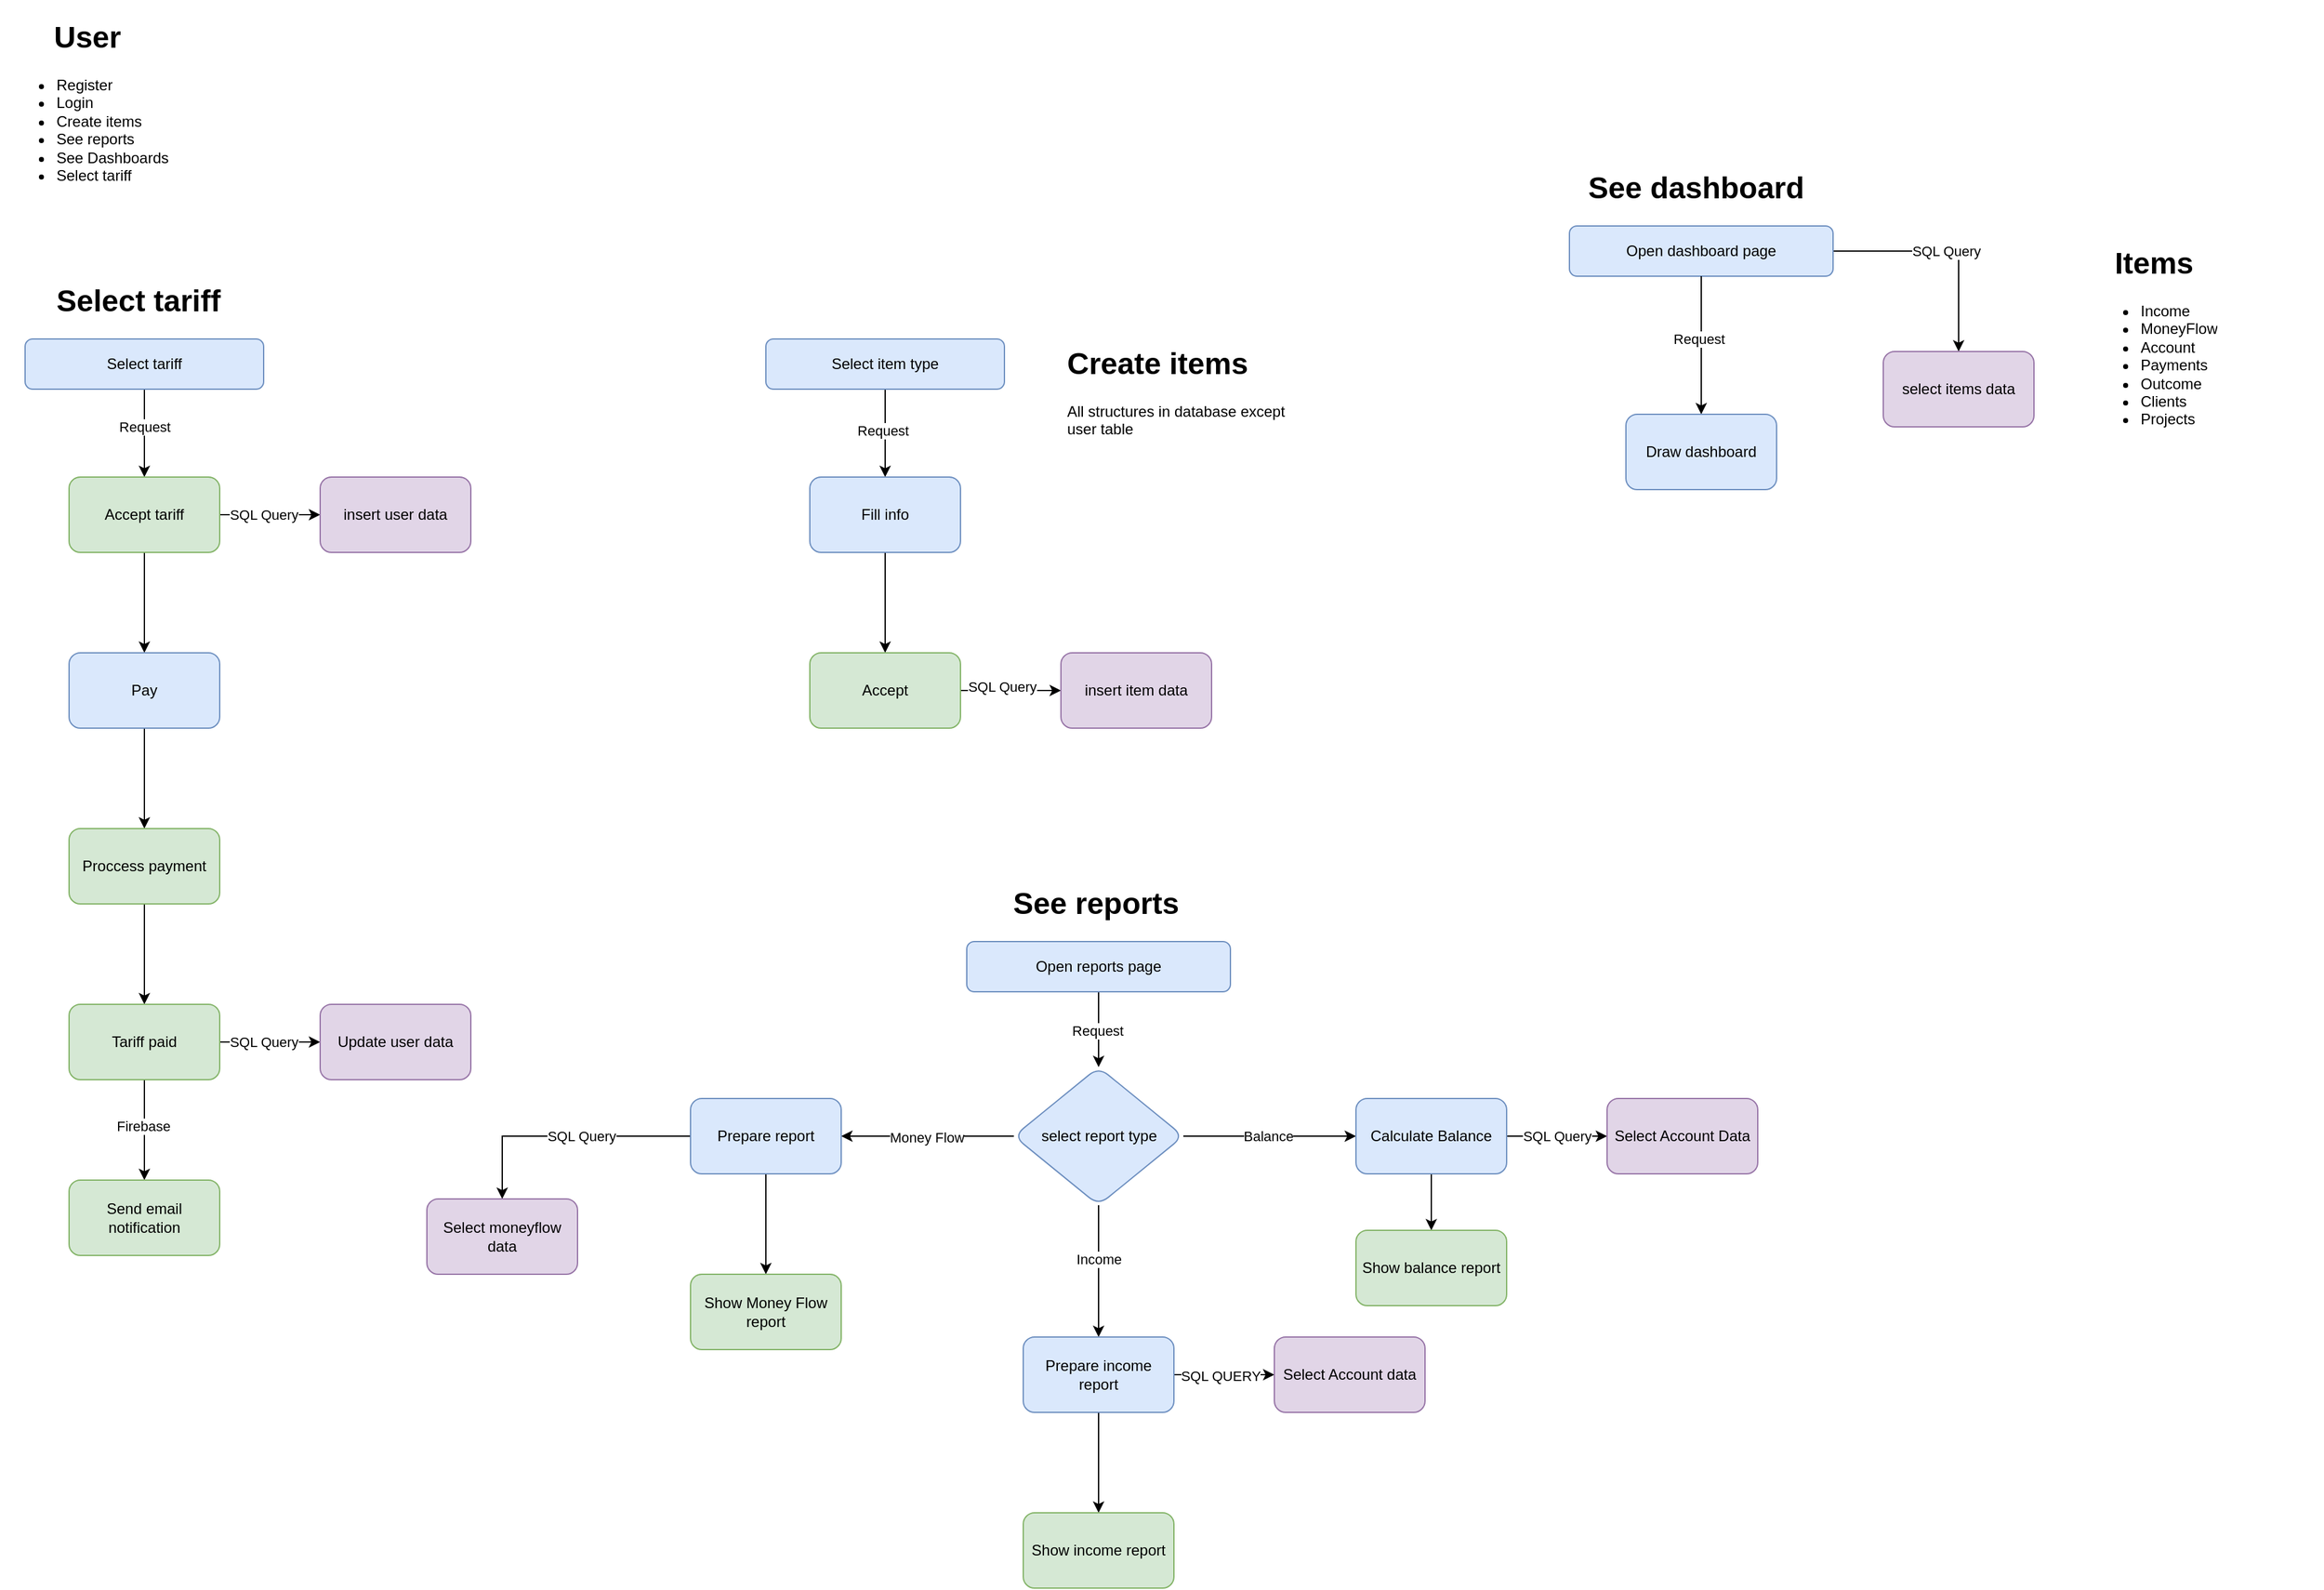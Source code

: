 <mxfile version="21.6.8" type="github">
  <diagram name="Страница — 1" id="uMBP3uglS6KfB2vWSXE3">
    <mxGraphModel dx="360" dy="233" grid="1" gridSize="10" guides="1" tooltips="1" connect="1" arrows="1" fold="1" page="1" pageScale="1" pageWidth="827" pageHeight="1169" math="0" shadow="0">
      <root>
        <mxCell id="0" />
        <mxCell id="1" parent="0" />
        <mxCell id="aBMBQ2h6nMREYINtzS8h-1" value="&lt;h1 style=&quot;text-align: center;&quot;&gt;User&lt;/h1&gt;&lt;div&gt;&lt;ul&gt;&lt;li style=&quot;&quot;&gt;Register&lt;/li&gt;&lt;li style=&quot;&quot;&gt;Login&lt;/li&gt;&lt;li style=&quot;&quot;&gt;Create items&lt;/li&gt;&lt;li style=&quot;&quot;&gt;See reports&lt;/li&gt;&lt;li style=&quot;&quot;&gt;See Dashboards&lt;/li&gt;&lt;li style=&quot;&quot;&gt;Select tariff&lt;/li&gt;&lt;/ul&gt;&lt;/div&gt;" style="text;html=1;strokeColor=none;fillColor=none;spacing=5;spacingTop=-20;whiteSpace=wrap;overflow=hidden;rounded=0;" vertex="1" parent="1">
          <mxGeometry x="30" y="40" width="190" height="140" as="geometry" />
        </mxCell>
        <mxCell id="aBMBQ2h6nMREYINtzS8h-4" value="" style="edgeStyle=orthogonalEdgeStyle;rounded=0;orthogonalLoop=1;jettySize=auto;html=1;" edge="1" parent="1" source="aBMBQ2h6nMREYINtzS8h-2" target="aBMBQ2h6nMREYINtzS8h-3">
          <mxGeometry relative="1" as="geometry" />
        </mxCell>
        <mxCell id="aBMBQ2h6nMREYINtzS8h-12" value="Request" style="edgeLabel;html=1;align=center;verticalAlign=middle;resizable=0;points=[];" vertex="1" connectable="0" parent="aBMBQ2h6nMREYINtzS8h-4">
          <mxGeometry x="-0.6" y="-3" relative="1" as="geometry">
            <mxPoint x="3" y="16" as="offset" />
          </mxGeometry>
        </mxCell>
        <mxCell id="aBMBQ2h6nMREYINtzS8h-2" value="Select tariff" style="rounded=1;whiteSpace=wrap;html=1;fillColor=#dae8fc;strokeColor=#6c8ebf;" vertex="1" parent="1">
          <mxGeometry x="50" y="300" width="190" height="40" as="geometry" />
        </mxCell>
        <mxCell id="aBMBQ2h6nMREYINtzS8h-6" value="" style="edgeStyle=orthogonalEdgeStyle;rounded=0;orthogonalLoop=1;jettySize=auto;html=1;" edge="1" parent="1" source="aBMBQ2h6nMREYINtzS8h-3" target="aBMBQ2h6nMREYINtzS8h-5">
          <mxGeometry relative="1" as="geometry" />
        </mxCell>
        <mxCell id="aBMBQ2h6nMREYINtzS8h-10" value="" style="edgeStyle=orthogonalEdgeStyle;rounded=0;orthogonalLoop=1;jettySize=auto;html=1;" edge="1" parent="1" source="aBMBQ2h6nMREYINtzS8h-3" target="aBMBQ2h6nMREYINtzS8h-9">
          <mxGeometry relative="1" as="geometry" />
        </mxCell>
        <mxCell id="aBMBQ2h6nMREYINtzS8h-11" value="SQL Query" style="edgeLabel;html=1;align=center;verticalAlign=middle;resizable=0;points=[];" vertex="1" connectable="0" parent="aBMBQ2h6nMREYINtzS8h-10">
          <mxGeometry x="-0.275" y="-1" relative="1" as="geometry">
            <mxPoint x="6" y="-1" as="offset" />
          </mxGeometry>
        </mxCell>
        <mxCell id="aBMBQ2h6nMREYINtzS8h-3" value="Accept tariff" style="whiteSpace=wrap;html=1;rounded=1;fillColor=#d5e8d4;strokeColor=#82b366;" vertex="1" parent="1">
          <mxGeometry x="85" y="410" width="120" height="60" as="geometry" />
        </mxCell>
        <mxCell id="aBMBQ2h6nMREYINtzS8h-14" value="" style="edgeStyle=orthogonalEdgeStyle;rounded=0;orthogonalLoop=1;jettySize=auto;html=1;" edge="1" parent="1" source="aBMBQ2h6nMREYINtzS8h-5" target="aBMBQ2h6nMREYINtzS8h-13">
          <mxGeometry relative="1" as="geometry" />
        </mxCell>
        <mxCell id="aBMBQ2h6nMREYINtzS8h-5" value="Pay" style="whiteSpace=wrap;html=1;rounded=1;fillColor=#dae8fc;strokeColor=#6c8ebf;" vertex="1" parent="1">
          <mxGeometry x="85" y="550" width="120" height="60" as="geometry" />
        </mxCell>
        <mxCell id="aBMBQ2h6nMREYINtzS8h-9" value="insert user data" style="rounded=1;whiteSpace=wrap;html=1;fillColor=#e1d5e7;strokeColor=#9673a6;" vertex="1" parent="1">
          <mxGeometry x="285" y="410" width="120" height="60" as="geometry" />
        </mxCell>
        <mxCell id="aBMBQ2h6nMREYINtzS8h-16" value="" style="edgeStyle=orthogonalEdgeStyle;rounded=0;orthogonalLoop=1;jettySize=auto;html=1;" edge="1" parent="1" source="aBMBQ2h6nMREYINtzS8h-13" target="aBMBQ2h6nMREYINtzS8h-15">
          <mxGeometry relative="1" as="geometry" />
        </mxCell>
        <mxCell id="aBMBQ2h6nMREYINtzS8h-13" value="Proccess payment" style="whiteSpace=wrap;html=1;rounded=1;fillColor=#d5e8d4;strokeColor=#82b366;" vertex="1" parent="1">
          <mxGeometry x="85" y="690" width="120" height="60" as="geometry" />
        </mxCell>
        <mxCell id="aBMBQ2h6nMREYINtzS8h-20" value="" style="edgeStyle=orthogonalEdgeStyle;rounded=0;orthogonalLoop=1;jettySize=auto;html=1;" edge="1" parent="1" source="aBMBQ2h6nMREYINtzS8h-15" target="aBMBQ2h6nMREYINtzS8h-19">
          <mxGeometry relative="1" as="geometry" />
        </mxCell>
        <mxCell id="aBMBQ2h6nMREYINtzS8h-21" value="SQL Query" style="edgeLabel;html=1;align=center;verticalAlign=middle;resizable=0;points=[];" vertex="1" connectable="0" parent="aBMBQ2h6nMREYINtzS8h-20">
          <mxGeometry x="0.025" y="-2" relative="1" as="geometry">
            <mxPoint x="-6" y="-2" as="offset" />
          </mxGeometry>
        </mxCell>
        <mxCell id="aBMBQ2h6nMREYINtzS8h-23" value="" style="edgeStyle=orthogonalEdgeStyle;rounded=0;orthogonalLoop=1;jettySize=auto;html=1;" edge="1" parent="1" source="aBMBQ2h6nMREYINtzS8h-15" target="aBMBQ2h6nMREYINtzS8h-22">
          <mxGeometry relative="1" as="geometry" />
        </mxCell>
        <mxCell id="aBMBQ2h6nMREYINtzS8h-24" value="Firebase" style="edgeLabel;html=1;align=center;verticalAlign=middle;resizable=0;points=[];" vertex="1" connectable="0" parent="aBMBQ2h6nMREYINtzS8h-23">
          <mxGeometry x="-0.075" y="-1" relative="1" as="geometry">
            <mxPoint as="offset" />
          </mxGeometry>
        </mxCell>
        <mxCell id="aBMBQ2h6nMREYINtzS8h-15" value="Tariff paid" style="whiteSpace=wrap;html=1;rounded=1;fillColor=#d5e8d4;strokeColor=#82b366;" vertex="1" parent="1">
          <mxGeometry x="85" y="830" width="120" height="60" as="geometry" />
        </mxCell>
        <mxCell id="aBMBQ2h6nMREYINtzS8h-19" value="Update user data" style="rounded=1;whiteSpace=wrap;html=1;fillColor=#e1d5e7;strokeColor=#9673a6;" vertex="1" parent="1">
          <mxGeometry x="285" y="830" width="120" height="60" as="geometry" />
        </mxCell>
        <mxCell id="aBMBQ2h6nMREYINtzS8h-22" value="Send email notification" style="whiteSpace=wrap;html=1;fillColor=#d5e8d4;strokeColor=#82b366;rounded=1;" vertex="1" parent="1">
          <mxGeometry x="85" y="970" width="120" height="60" as="geometry" />
        </mxCell>
        <mxCell id="aBMBQ2h6nMREYINtzS8h-25" value="&lt;h1&gt;Select tariff&lt;/h1&gt;" style="text;html=1;strokeColor=none;fillColor=none;spacing=5;spacingTop=-20;whiteSpace=wrap;overflow=hidden;rounded=0;" vertex="1" parent="1">
          <mxGeometry x="70" y="250" width="190" height="120" as="geometry" />
        </mxCell>
        <mxCell id="aBMBQ2h6nMREYINtzS8h-26" value="&lt;h1&gt;Create items&amp;nbsp;&lt;/h1&gt;&lt;div&gt;All structures in database except user table&lt;/div&gt;" style="text;html=1;strokeColor=none;fillColor=none;spacing=5;spacingTop=-20;whiteSpace=wrap;overflow=hidden;rounded=0;" vertex="1" parent="1">
          <mxGeometry x="875" y="300" width="190" height="120" as="geometry" />
        </mxCell>
        <mxCell id="aBMBQ2h6nMREYINtzS8h-31" value="" style="edgeStyle=orthogonalEdgeStyle;rounded=0;orthogonalLoop=1;jettySize=auto;html=1;" edge="1" parent="1" source="aBMBQ2h6nMREYINtzS8h-27" target="aBMBQ2h6nMREYINtzS8h-30">
          <mxGeometry relative="1" as="geometry" />
        </mxCell>
        <mxCell id="aBMBQ2h6nMREYINtzS8h-70" value="Request" style="edgeLabel;html=1;align=center;verticalAlign=middle;resizable=0;points=[];" vertex="1" connectable="0" parent="aBMBQ2h6nMREYINtzS8h-31">
          <mxGeometry x="-0.076" y="-2" relative="1" as="geometry">
            <mxPoint as="offset" />
          </mxGeometry>
        </mxCell>
        <mxCell id="aBMBQ2h6nMREYINtzS8h-27" value="Select item type" style="rounded=1;whiteSpace=wrap;html=1;fillColor=#dae8fc;strokeColor=#6c8ebf;" vertex="1" parent="1">
          <mxGeometry x="640" y="300" width="190" height="40" as="geometry" />
        </mxCell>
        <mxCell id="aBMBQ2h6nMREYINtzS8h-33" value="" style="edgeStyle=orthogonalEdgeStyle;rounded=0;orthogonalLoop=1;jettySize=auto;html=1;" edge="1" parent="1" source="aBMBQ2h6nMREYINtzS8h-30" target="aBMBQ2h6nMREYINtzS8h-32">
          <mxGeometry relative="1" as="geometry" />
        </mxCell>
        <mxCell id="aBMBQ2h6nMREYINtzS8h-30" value="Fill info" style="whiteSpace=wrap;html=1;fillColor=#dae8fc;strokeColor=#6c8ebf;rounded=1;" vertex="1" parent="1">
          <mxGeometry x="675" y="410" width="120" height="60" as="geometry" />
        </mxCell>
        <mxCell id="aBMBQ2h6nMREYINtzS8h-35" value="" style="edgeStyle=orthogonalEdgeStyle;rounded=0;orthogonalLoop=1;jettySize=auto;html=1;" edge="1" parent="1" source="aBMBQ2h6nMREYINtzS8h-32" target="aBMBQ2h6nMREYINtzS8h-34">
          <mxGeometry relative="1" as="geometry" />
        </mxCell>
        <mxCell id="aBMBQ2h6nMREYINtzS8h-36" value="SQL Query" style="edgeLabel;html=1;align=center;verticalAlign=middle;resizable=0;points=[];" vertex="1" connectable="0" parent="aBMBQ2h6nMREYINtzS8h-35">
          <mxGeometry x="-0.175" y="3" relative="1" as="geometry">
            <mxPoint as="offset" />
          </mxGeometry>
        </mxCell>
        <mxCell id="aBMBQ2h6nMREYINtzS8h-32" value="Accept" style="whiteSpace=wrap;html=1;fillColor=#d5e8d4;strokeColor=#82b366;rounded=1;" vertex="1" parent="1">
          <mxGeometry x="675" y="550" width="120" height="60" as="geometry" />
        </mxCell>
        <mxCell id="aBMBQ2h6nMREYINtzS8h-34" value="insert item data" style="rounded=1;whiteSpace=wrap;html=1;fillColor=#e1d5e7;strokeColor=#9673a6;" vertex="1" parent="1">
          <mxGeometry x="875" y="550" width="120" height="60" as="geometry" />
        </mxCell>
        <mxCell id="aBMBQ2h6nMREYINtzS8h-37" value="&lt;h1&gt;See dashboard&lt;/h1&gt;" style="text;html=1;strokeColor=none;fillColor=none;spacing=5;spacingTop=-20;whiteSpace=wrap;overflow=hidden;rounded=0;" vertex="1" parent="1">
          <mxGeometry x="1290" y="160" width="190" height="120" as="geometry" />
        </mxCell>
        <mxCell id="aBMBQ2h6nMREYINtzS8h-40" value="SQL Query" style="edgeStyle=orthogonalEdgeStyle;rounded=0;orthogonalLoop=1;jettySize=auto;html=1;" edge="1" parent="1" source="aBMBQ2h6nMREYINtzS8h-38" target="aBMBQ2h6nMREYINtzS8h-39">
          <mxGeometry relative="1" as="geometry" />
        </mxCell>
        <mxCell id="aBMBQ2h6nMREYINtzS8h-38" value="Open dashboard page" style="rounded=1;whiteSpace=wrap;html=1;fillColor=#dae8fc;strokeColor=#6c8ebf;" vertex="1" parent="1">
          <mxGeometry x="1280" y="210" width="210" height="40" as="geometry" />
        </mxCell>
        <mxCell id="aBMBQ2h6nMREYINtzS8h-42" value="" style="edgeStyle=orthogonalEdgeStyle;rounded=0;orthogonalLoop=1;jettySize=auto;html=1;exitX=0.5;exitY=1;exitDx=0;exitDy=0;" edge="1" parent="1" source="aBMBQ2h6nMREYINtzS8h-38" target="aBMBQ2h6nMREYINtzS8h-41">
          <mxGeometry relative="1" as="geometry" />
        </mxCell>
        <mxCell id="aBMBQ2h6nMREYINtzS8h-72" value="Request" style="edgeLabel;html=1;align=center;verticalAlign=middle;resizable=0;points=[];" vertex="1" connectable="0" parent="aBMBQ2h6nMREYINtzS8h-42">
          <mxGeometry x="-0.095" y="-2" relative="1" as="geometry">
            <mxPoint as="offset" />
          </mxGeometry>
        </mxCell>
        <mxCell id="aBMBQ2h6nMREYINtzS8h-39" value="select items data" style="rounded=1;whiteSpace=wrap;html=1;fillColor=#e1d5e7;strokeColor=#9673a6;" vertex="1" parent="1">
          <mxGeometry x="1530" y="310" width="120" height="60" as="geometry" />
        </mxCell>
        <mxCell id="aBMBQ2h6nMREYINtzS8h-41" value="Draw dashboard" style="rounded=1;whiteSpace=wrap;html=1;fillColor=#dae8fc;strokeColor=#6c8ebf;" vertex="1" parent="1">
          <mxGeometry x="1325" y="360" width="120" height="60" as="geometry" />
        </mxCell>
        <mxCell id="aBMBQ2h6nMREYINtzS8h-43" value="&lt;h1&gt;See reports&lt;/h1&gt;" style="text;html=1;strokeColor=none;fillColor=none;spacing=5;spacingTop=-20;whiteSpace=wrap;overflow=hidden;rounded=0;" vertex="1" parent="1">
          <mxGeometry x="832" y="730" width="190" height="120" as="geometry" />
        </mxCell>
        <mxCell id="aBMBQ2h6nMREYINtzS8h-50" value="" style="edgeStyle=orthogonalEdgeStyle;rounded=0;orthogonalLoop=1;jettySize=auto;html=1;" edge="1" parent="1" source="aBMBQ2h6nMREYINtzS8h-45" target="aBMBQ2h6nMREYINtzS8h-49">
          <mxGeometry relative="1" as="geometry" />
        </mxCell>
        <mxCell id="aBMBQ2h6nMREYINtzS8h-71" value="Request" style="edgeLabel;html=1;align=center;verticalAlign=middle;resizable=0;points=[];" vertex="1" connectable="0" parent="aBMBQ2h6nMREYINtzS8h-50">
          <mxGeometry x="0.033" y="-1" relative="1" as="geometry">
            <mxPoint as="offset" />
          </mxGeometry>
        </mxCell>
        <mxCell id="aBMBQ2h6nMREYINtzS8h-45" value="Open reports page" style="rounded=1;whiteSpace=wrap;html=1;fillColor=#dae8fc;strokeColor=#6c8ebf;" vertex="1" parent="1">
          <mxGeometry x="800" y="780" width="210" height="40" as="geometry" />
        </mxCell>
        <mxCell id="aBMBQ2h6nMREYINtzS8h-52" value="" style="edgeStyle=orthogonalEdgeStyle;rounded=0;orthogonalLoop=1;jettySize=auto;html=1;" edge="1" parent="1" source="aBMBQ2h6nMREYINtzS8h-49" target="aBMBQ2h6nMREYINtzS8h-51">
          <mxGeometry relative="1" as="geometry" />
        </mxCell>
        <mxCell id="aBMBQ2h6nMREYINtzS8h-57" value="Money Flow" style="edgeLabel;html=1;align=center;verticalAlign=middle;resizable=0;points=[];" vertex="1" connectable="0" parent="aBMBQ2h6nMREYINtzS8h-52">
          <mxGeometry x="0.009" y="1" relative="1" as="geometry">
            <mxPoint as="offset" />
          </mxGeometry>
        </mxCell>
        <mxCell id="aBMBQ2h6nMREYINtzS8h-54" value="" style="edgeStyle=orthogonalEdgeStyle;rounded=0;orthogonalLoop=1;jettySize=auto;html=1;" edge="1" parent="1" source="aBMBQ2h6nMREYINtzS8h-49" target="aBMBQ2h6nMREYINtzS8h-53">
          <mxGeometry relative="1" as="geometry" />
        </mxCell>
        <mxCell id="aBMBQ2h6nMREYINtzS8h-58" value="Income" style="edgeLabel;html=1;align=center;verticalAlign=middle;resizable=0;points=[];" vertex="1" connectable="0" parent="aBMBQ2h6nMREYINtzS8h-54">
          <mxGeometry x="-0.181" y="-4" relative="1" as="geometry">
            <mxPoint x="4" as="offset" />
          </mxGeometry>
        </mxCell>
        <mxCell id="aBMBQ2h6nMREYINtzS8h-56" value="" style="edgeStyle=orthogonalEdgeStyle;rounded=0;orthogonalLoop=1;jettySize=auto;html=1;" edge="1" parent="1" source="aBMBQ2h6nMREYINtzS8h-49" target="aBMBQ2h6nMREYINtzS8h-55">
          <mxGeometry relative="1" as="geometry" />
        </mxCell>
        <mxCell id="aBMBQ2h6nMREYINtzS8h-59" value="Balance" style="edgeLabel;html=1;align=center;verticalAlign=middle;resizable=0;points=[];" vertex="1" connectable="0" parent="aBMBQ2h6nMREYINtzS8h-56">
          <mxGeometry x="0.299" y="-2" relative="1" as="geometry">
            <mxPoint x="-22" y="-2" as="offset" />
          </mxGeometry>
        </mxCell>
        <mxCell id="aBMBQ2h6nMREYINtzS8h-49" value="select report type" style="rhombus;whiteSpace=wrap;html=1;fillColor=#dae8fc;strokeColor=#6c8ebf;rounded=1;" vertex="1" parent="1">
          <mxGeometry x="837.5" y="880" width="135" height="110" as="geometry" />
        </mxCell>
        <mxCell id="aBMBQ2h6nMREYINtzS8h-66" value="" style="edgeStyle=orthogonalEdgeStyle;rounded=0;orthogonalLoop=1;jettySize=auto;html=1;" edge="1" parent="1" source="aBMBQ2h6nMREYINtzS8h-51" target="aBMBQ2h6nMREYINtzS8h-65">
          <mxGeometry relative="1" as="geometry" />
        </mxCell>
        <mxCell id="aBMBQ2h6nMREYINtzS8h-67" value="SQL Query" style="edgeLabel;html=1;align=center;verticalAlign=middle;resizable=0;points=[];" vertex="1" connectable="0" parent="aBMBQ2h6nMREYINtzS8h-66">
          <mxGeometry x="-0.23" relative="1" as="geometry">
            <mxPoint x="-10" as="offset" />
          </mxGeometry>
        </mxCell>
        <mxCell id="aBMBQ2h6nMREYINtzS8h-69" value="" style="edgeStyle=orthogonalEdgeStyle;rounded=0;orthogonalLoop=1;jettySize=auto;html=1;" edge="1" parent="1" source="aBMBQ2h6nMREYINtzS8h-51" target="aBMBQ2h6nMREYINtzS8h-68">
          <mxGeometry relative="1" as="geometry" />
        </mxCell>
        <mxCell id="aBMBQ2h6nMREYINtzS8h-51" value="Prepare report" style="rounded=1;whiteSpace=wrap;html=1;fillColor=#dae8fc;strokeColor=#6c8ebf;" vertex="1" parent="1">
          <mxGeometry x="580" y="905" width="120" height="60" as="geometry" />
        </mxCell>
        <mxCell id="aBMBQ2h6nMREYINtzS8h-74" value="" style="edgeStyle=orthogonalEdgeStyle;rounded=0;orthogonalLoop=1;jettySize=auto;html=1;" edge="1" parent="1" source="aBMBQ2h6nMREYINtzS8h-53" target="aBMBQ2h6nMREYINtzS8h-73">
          <mxGeometry relative="1" as="geometry" />
        </mxCell>
        <mxCell id="aBMBQ2h6nMREYINtzS8h-75" value="SQL QUERY" style="edgeLabel;html=1;align=center;verticalAlign=middle;resizable=0;points=[];" vertex="1" connectable="0" parent="aBMBQ2h6nMREYINtzS8h-74">
          <mxGeometry x="-0.092" y="-1" relative="1" as="geometry">
            <mxPoint as="offset" />
          </mxGeometry>
        </mxCell>
        <mxCell id="aBMBQ2h6nMREYINtzS8h-77" value="" style="edgeStyle=orthogonalEdgeStyle;rounded=0;orthogonalLoop=1;jettySize=auto;html=1;" edge="1" parent="1" source="aBMBQ2h6nMREYINtzS8h-53" target="aBMBQ2h6nMREYINtzS8h-76">
          <mxGeometry relative="1" as="geometry" />
        </mxCell>
        <mxCell id="aBMBQ2h6nMREYINtzS8h-53" value="Prepare income report" style="rounded=1;whiteSpace=wrap;html=1;fillColor=#dae8fc;strokeColor=#6c8ebf;" vertex="1" parent="1">
          <mxGeometry x="845" y="1095" width="120" height="60" as="geometry" />
        </mxCell>
        <mxCell id="aBMBQ2h6nMREYINtzS8h-62" value="SQL Query" style="edgeStyle=orthogonalEdgeStyle;rounded=0;orthogonalLoop=1;jettySize=auto;html=1;" edge="1" parent="1" source="aBMBQ2h6nMREYINtzS8h-55" target="aBMBQ2h6nMREYINtzS8h-61">
          <mxGeometry relative="1" as="geometry" />
        </mxCell>
        <mxCell id="aBMBQ2h6nMREYINtzS8h-64" value="" style="edgeStyle=orthogonalEdgeStyle;rounded=0;orthogonalLoop=1;jettySize=auto;html=1;" edge="1" parent="1" source="aBMBQ2h6nMREYINtzS8h-55" target="aBMBQ2h6nMREYINtzS8h-63">
          <mxGeometry relative="1" as="geometry" />
        </mxCell>
        <mxCell id="aBMBQ2h6nMREYINtzS8h-55" value="Calculate Balance" style="rounded=1;whiteSpace=wrap;html=1;fillColor=#dae8fc;strokeColor=#6c8ebf;" vertex="1" parent="1">
          <mxGeometry x="1110" y="905" width="120" height="60" as="geometry" />
        </mxCell>
        <mxCell id="aBMBQ2h6nMREYINtzS8h-61" value="Select Account Data" style="rounded=1;whiteSpace=wrap;html=1;fillColor=#e1d5e7;strokeColor=#9673a6;" vertex="1" parent="1">
          <mxGeometry x="1310" y="905" width="120" height="60" as="geometry" />
        </mxCell>
        <mxCell id="aBMBQ2h6nMREYINtzS8h-63" value="Show balance report" style="whiteSpace=wrap;html=1;fillColor=#d5e8d4;strokeColor=#82b366;rounded=1;" vertex="1" parent="1">
          <mxGeometry x="1110" y="1010" width="120" height="60" as="geometry" />
        </mxCell>
        <mxCell id="aBMBQ2h6nMREYINtzS8h-65" value="Select moneyflow data" style="whiteSpace=wrap;html=1;fillColor=#e1d5e7;strokeColor=#9673a6;rounded=1;" vertex="1" parent="1">
          <mxGeometry x="370" y="985" width="120" height="60" as="geometry" />
        </mxCell>
        <mxCell id="aBMBQ2h6nMREYINtzS8h-68" value="Show Money Flow report" style="whiteSpace=wrap;html=1;fillColor=#d5e8d4;strokeColor=#82b366;rounded=1;" vertex="1" parent="1">
          <mxGeometry x="580" y="1045" width="120" height="60" as="geometry" />
        </mxCell>
        <mxCell id="aBMBQ2h6nMREYINtzS8h-73" value="Select Account data" style="rounded=1;whiteSpace=wrap;html=1;fillColor=#e1d5e7;strokeColor=#9673a6;" vertex="1" parent="1">
          <mxGeometry x="1045" y="1095" width="120" height="60" as="geometry" />
        </mxCell>
        <mxCell id="aBMBQ2h6nMREYINtzS8h-76" value="Show income report" style="whiteSpace=wrap;html=1;fillColor=#d5e8d4;strokeColor=#82b366;rounded=1;" vertex="1" parent="1">
          <mxGeometry x="845" y="1235" width="120" height="60" as="geometry" />
        </mxCell>
        <mxCell id="aBMBQ2h6nMREYINtzS8h-78" value="&lt;h1 style=&quot;text-align: center;&quot;&gt;Items&lt;/h1&gt;&lt;div&gt;&lt;ul&gt;&lt;li&gt;Income&lt;/li&gt;&lt;li&gt;MoneyFlow&lt;/li&gt;&lt;li&gt;Account&lt;/li&gt;&lt;li&gt;Payments&lt;/li&gt;&lt;li&gt;Outcome&lt;/li&gt;&lt;li&gt;Clients&lt;/li&gt;&lt;li&gt;Projects&lt;/li&gt;&lt;/ul&gt;&lt;/div&gt;" style="text;html=1;strokeColor=none;fillColor=none;spacing=5;spacingTop=-20;whiteSpace=wrap;overflow=hidden;rounded=0;" vertex="1" parent="1">
          <mxGeometry x="1690" y="220" width="190" height="170" as="geometry" />
        </mxCell>
      </root>
    </mxGraphModel>
  </diagram>
</mxfile>
